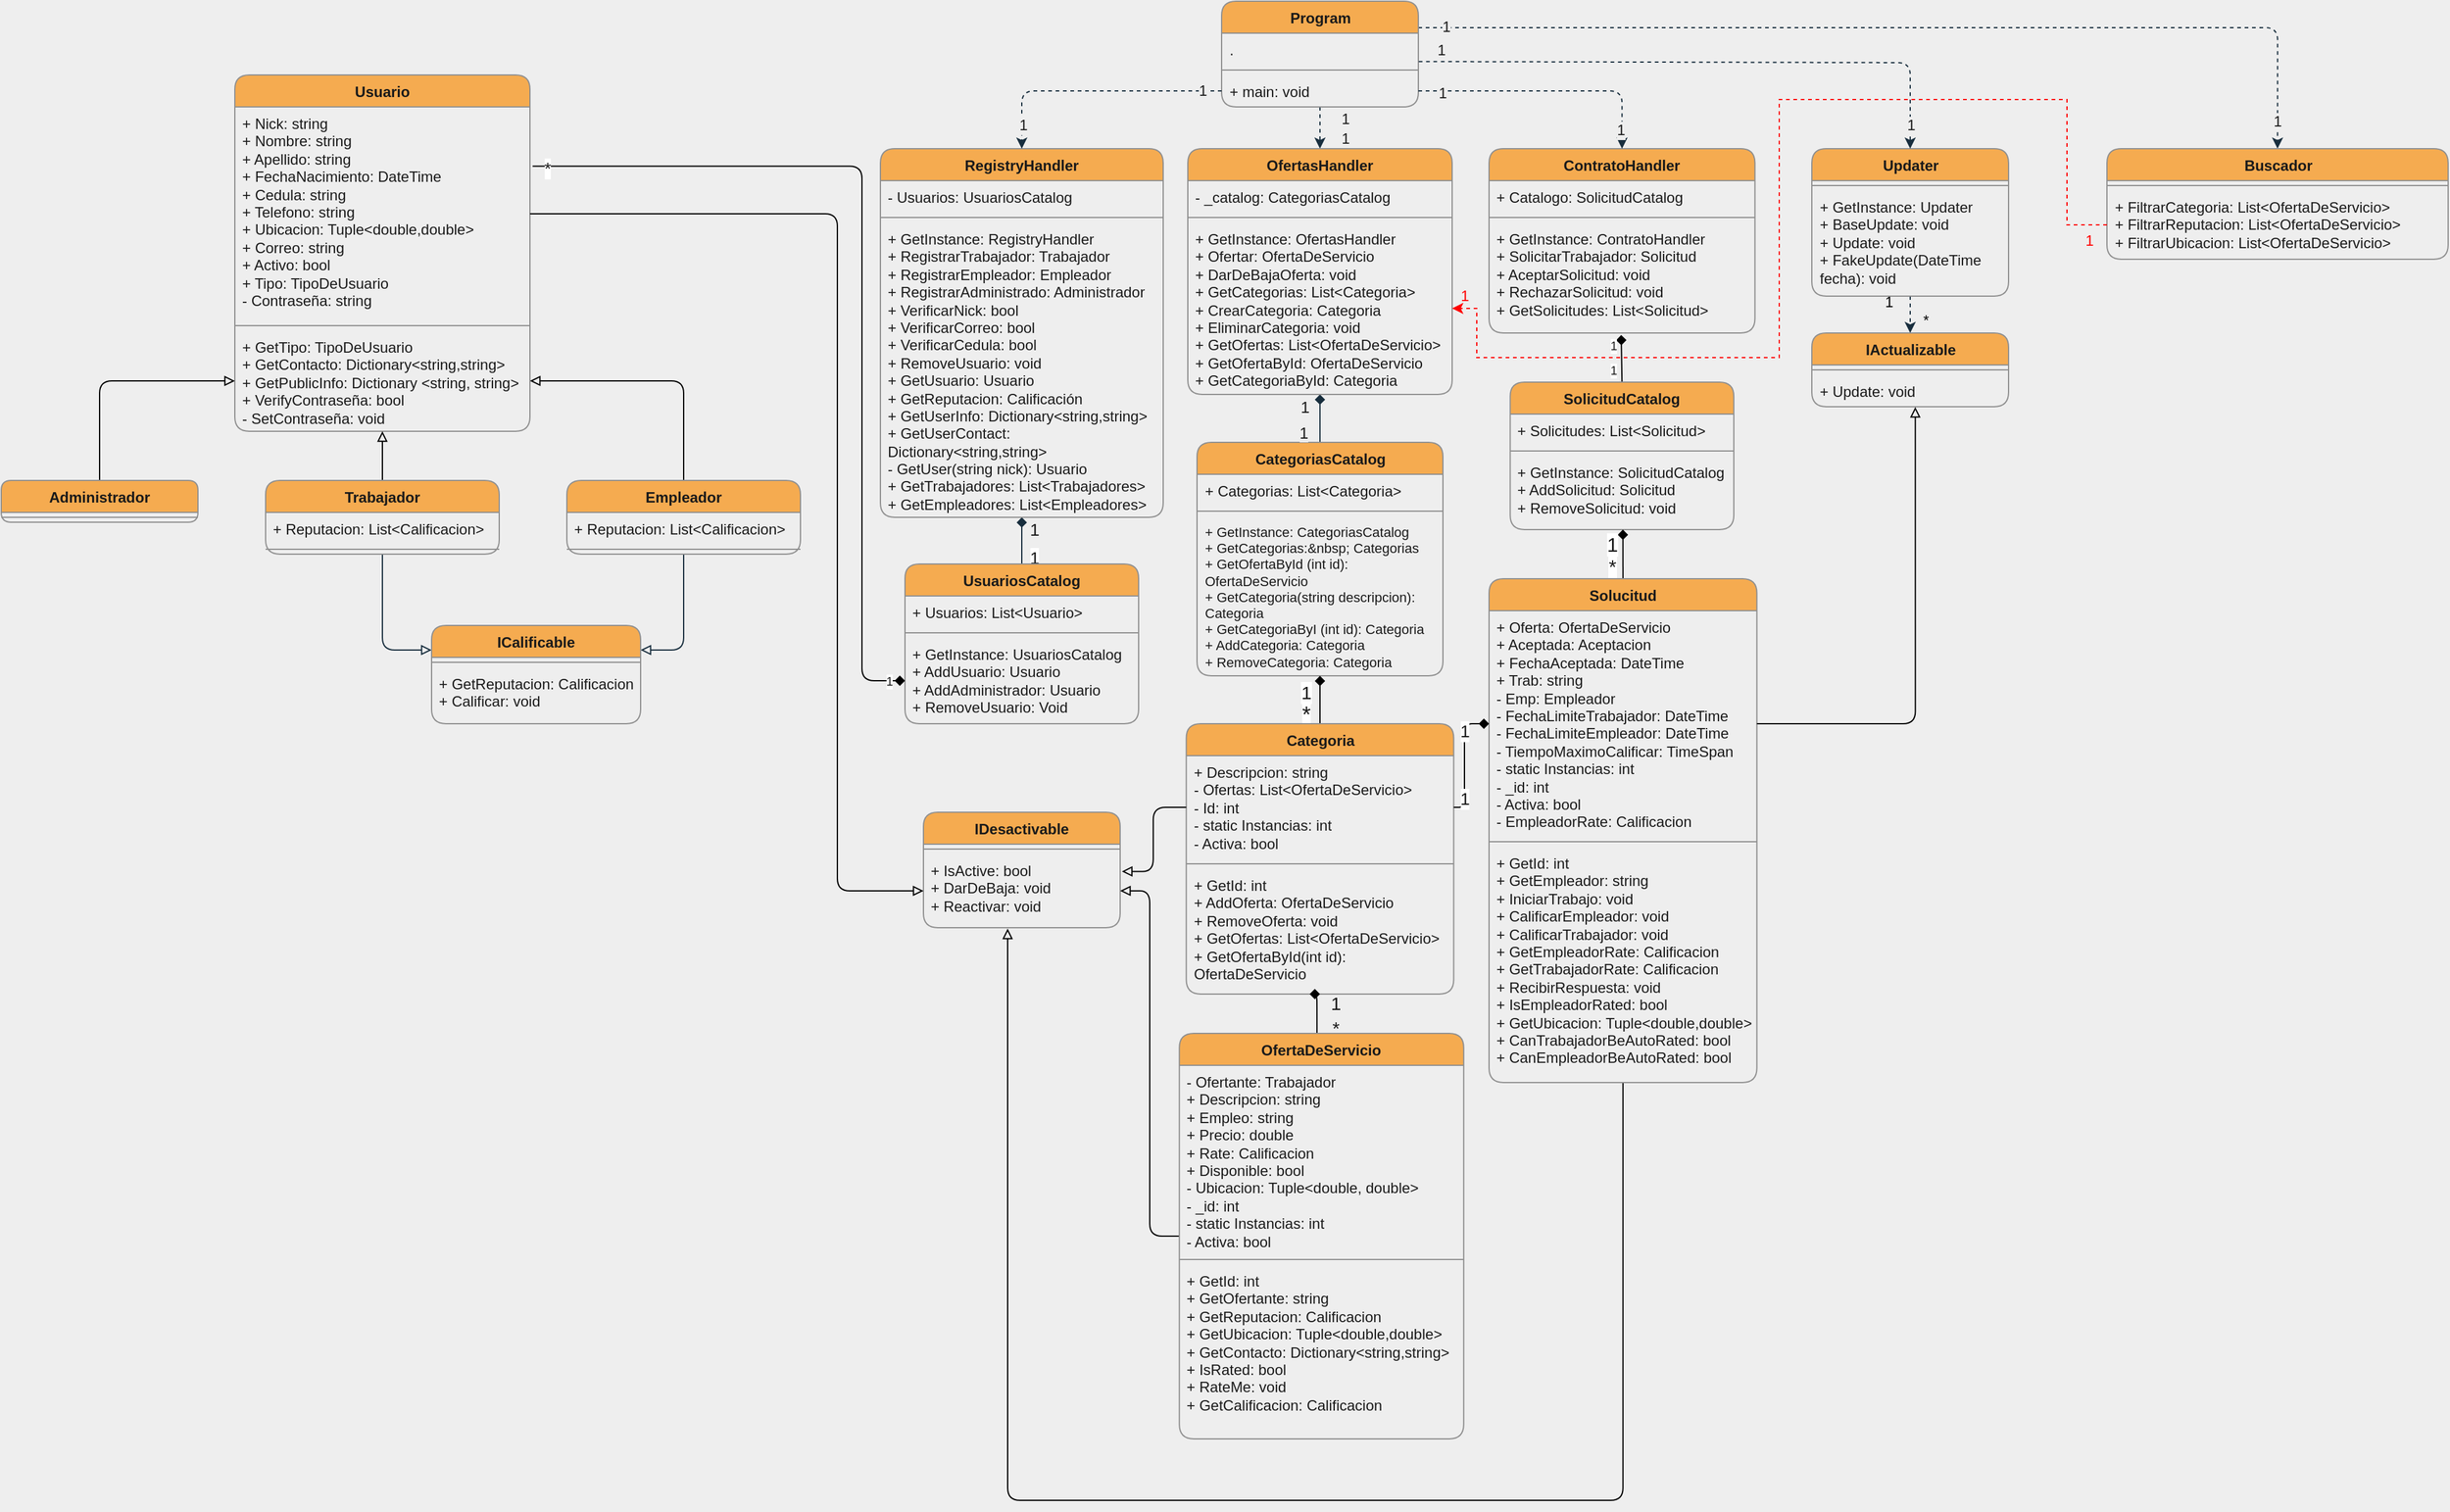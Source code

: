 <mxfile version="20.5.1" type="device"><diagram id="a971EvvoX8t4zPsesxfb" name="Página-1"><mxGraphModel dx="2022" dy="690" grid="1" gridSize="10" guides="1" tooltips="1" connect="1" arrows="1" fold="1" page="1" pageScale="1" pageWidth="827" pageHeight="1169" background="#EEEEEE" math="0" shadow="0"><root><mxCell id="0"/><mxCell id="1" parent="0"/><mxCell id="ot5SJFAWyebkihact3Iv-2" value="Usuario" style="swimlane;fontStyle=1;align=center;verticalAlign=top;childLayout=stackLayout;horizontal=1;startSize=26;horizontalStack=0;resizeParent=1;resizeParentMax=0;resizeLast=0;collapsible=1;marginBottom=0;fillColor=#F5AB50;strokeColor=#909090;fontColor=#1A1A1A;rounded=1;whiteSpace=wrap;" parent="1" vertex="1"><mxGeometry x="100" y="110" width="240" height="290" as="geometry"/></mxCell><mxCell id="ot5SJFAWyebkihact3Iv-3" value="+ Nick: string&#10;+ Nombre: string&#10;+ Apellido: string&#10;+ FechaNacimiento: DateTime&#10;+ Cedula: string&#10;+ Telefono: string&#10;+ Ubicacion: Tuple&lt;double,double&gt;&#10;+ Correo: string&#10;+ Activo: bool&#10;+ Tipo: TipoDeUsuario&#10;- Contraseña: string" style="text;strokeColor=none;fillColor=none;align=left;verticalAlign=top;spacingLeft=4;spacingRight=4;overflow=hidden;rotatable=0;points=[[0,0.5],[1,0.5]];portConstraint=eastwest;fontColor=#1A1A1A;rounded=1;whiteSpace=wrap;" parent="ot5SJFAWyebkihact3Iv-2" vertex="1"><mxGeometry y="26" width="240" height="174" as="geometry"/></mxCell><mxCell id="ot5SJFAWyebkihact3Iv-4" value="" style="line;strokeWidth=1;fillColor=none;align=left;verticalAlign=middle;spacingTop=-1;spacingLeft=3;spacingRight=3;rotatable=0;labelPosition=right;points=[];portConstraint=eastwest;strokeColor=#909090;labelBackgroundColor=#EEEEEE;fontColor=#1A1A1A;rounded=1;whiteSpace=wrap;" parent="ot5SJFAWyebkihact3Iv-2" vertex="1"><mxGeometry y="200" width="240" height="8" as="geometry"/></mxCell><mxCell id="ot5SJFAWyebkihact3Iv-5" value="+ GetTipo: TipoDeUsuario&#10;+ GetContacto: Dictionary&lt;string,string&gt;&#10;+ GetPublicInfo: Dictionary &lt;string, string&gt;&#10;+ VerifyContraseña: bool&#10;- SetContraseña: void" style="text;strokeColor=none;fillColor=none;align=left;verticalAlign=top;spacingLeft=4;spacingRight=4;overflow=hidden;rotatable=0;points=[[0,0.5],[1,0.5]];portConstraint=eastwest;fontColor=#1A1A1A;rounded=1;whiteSpace=wrap;" parent="ot5SJFAWyebkihact3Iv-2" vertex="1"><mxGeometry y="208" width="240" height="82" as="geometry"/></mxCell><mxCell id="ot5SJFAWyebkihact3Iv-94" style="edgeStyle=orthogonalEdgeStyle;rounded=1;orthogonalLoop=1;jettySize=auto;html=1;exitX=0.5;exitY=1;exitDx=0;exitDy=0;entryX=0;entryY=0.25;entryDx=0;entryDy=0;startArrow=none;startFill=0;endArrow=block;endFill=0;labelBackgroundColor=#EEEEEE;strokeColor=#182E3E;fontColor=#1A1A1A;" parent="1" source="ot5SJFAWyebkihact3Iv-7" target="ot5SJFAWyebkihact3Iv-19" edge="1"><mxGeometry relative="1" as="geometry"><mxPoint x="280" y="719" as="targetPoint"/></mxGeometry></mxCell><mxCell id="ot5SJFAWyebkihact3Iv-180" style="edgeStyle=orthogonalEdgeStyle;rounded=1;orthogonalLoop=1;jettySize=auto;html=1;exitX=0.5;exitY=0;exitDx=0;exitDy=0;entryX=0.5;entryY=1;entryDx=0;entryDy=0;strokeColor=#000000;fontSize=10;fontColor=#1A1A1A;startArrow=none;startFill=0;endArrow=block;endFill=0;" parent="1" source="ot5SJFAWyebkihact3Iv-7" target="ot5SJFAWyebkihact3Iv-2" edge="1"><mxGeometry relative="1" as="geometry"/></mxCell><mxCell id="ot5SJFAWyebkihact3Iv-7" value="Trabajador" style="swimlane;fontStyle=1;align=center;verticalAlign=top;childLayout=stackLayout;horizontal=1;startSize=26;horizontalStack=0;resizeParent=1;resizeParentMax=0;resizeLast=0;collapsible=1;marginBottom=0;fillColor=#F5AB50;strokeColor=#909090;fontColor=#1A1A1A;rounded=1;whiteSpace=wrap;" parent="1" vertex="1"><mxGeometry x="125" y="440" width="190" height="60" as="geometry"/></mxCell><mxCell id="ot5SJFAWyebkihact3Iv-8" value="+ Reputacion: List&lt;Calificacion&gt;" style="text;strokeColor=none;fillColor=none;align=left;verticalAlign=top;spacingLeft=4;spacingRight=4;overflow=hidden;rotatable=0;points=[[0,0.5],[1,0.5]];portConstraint=eastwest;fontColor=#1A1A1A;rounded=1;whiteSpace=wrap;" parent="ot5SJFAWyebkihact3Iv-7" vertex="1"><mxGeometry y="26" width="190" height="26" as="geometry"/></mxCell><mxCell id="ot5SJFAWyebkihact3Iv-9" value="" style="line;strokeWidth=1;fillColor=none;align=left;verticalAlign=middle;spacingTop=-1;spacingLeft=3;spacingRight=3;rotatable=0;labelPosition=right;points=[];portConstraint=eastwest;strokeColor=#909090;labelBackgroundColor=#EEEEEE;fontColor=#1A1A1A;rounded=1;whiteSpace=wrap;" parent="ot5SJFAWyebkihact3Iv-7" vertex="1"><mxGeometry y="52" width="190" height="8" as="geometry"/></mxCell><mxCell id="ot5SJFAWyebkihact3Iv-95" style="edgeStyle=orthogonalEdgeStyle;rounded=1;orthogonalLoop=1;jettySize=auto;html=1;exitX=0.5;exitY=1;exitDx=0;exitDy=0;entryX=1;entryY=0.25;entryDx=0;entryDy=0;startArrow=none;startFill=0;endArrow=block;endFill=0;labelBackgroundColor=#EEEEEE;strokeColor=#182E3E;fontColor=#1A1A1A;" parent="1" source="ot5SJFAWyebkihact3Iv-11" target="ot5SJFAWyebkihact3Iv-19" edge="1"><mxGeometry relative="1" as="geometry"><mxPoint x="440" y="719" as="targetPoint"/></mxGeometry></mxCell><mxCell id="ot5SJFAWyebkihact3Iv-181" style="edgeStyle=orthogonalEdgeStyle;rounded=1;orthogonalLoop=1;jettySize=auto;html=1;exitX=0.5;exitY=0;exitDx=0;exitDy=0;entryX=1;entryY=0.5;entryDx=0;entryDy=0;strokeColor=#000000;fontSize=10;fontColor=#1A1A1A;startArrow=none;startFill=0;endArrow=block;endFill=0;" parent="1" source="ot5SJFAWyebkihact3Iv-11" target="ot5SJFAWyebkihact3Iv-5" edge="1"><mxGeometry relative="1" as="geometry"/></mxCell><mxCell id="ot5SJFAWyebkihact3Iv-11" value="Empleador" style="swimlane;fontStyle=1;align=center;verticalAlign=top;childLayout=stackLayout;horizontal=1;startSize=26;horizontalStack=0;resizeParent=1;resizeParentMax=0;resizeLast=0;collapsible=1;marginBottom=0;fillColor=#F5AB50;strokeColor=#909090;fontColor=#1A1A1A;rounded=1;whiteSpace=wrap;" parent="1" vertex="1"><mxGeometry x="370" y="440" width="190" height="60" as="geometry"/></mxCell><mxCell id="ot5SJFAWyebkihact3Iv-177" value="+ Reputacion: List&lt;Calificacion&gt;" style="text;strokeColor=none;fillColor=none;align=left;verticalAlign=top;spacingLeft=4;spacingRight=4;overflow=hidden;rotatable=0;points=[[0,0.5],[1,0.5]];portConstraint=eastwest;fontColor=#1A1A1A;rounded=1;whiteSpace=wrap;" parent="ot5SJFAWyebkihact3Iv-11" vertex="1"><mxGeometry y="26" width="190" height="26" as="geometry"/></mxCell><mxCell id="ot5SJFAWyebkihact3Iv-13" value="" style="line;strokeWidth=1;fillColor=none;align=left;verticalAlign=middle;spacingTop=-1;spacingLeft=3;spacingRight=3;rotatable=0;labelPosition=right;points=[];portConstraint=eastwest;strokeColor=#909090;labelBackgroundColor=#EEEEEE;fontColor=#1A1A1A;rounded=1;whiteSpace=wrap;" parent="ot5SJFAWyebkihact3Iv-11" vertex="1"><mxGeometry y="52" width="190" height="8" as="geometry"/></mxCell><mxCell id="ot5SJFAWyebkihact3Iv-178" style="edgeStyle=orthogonalEdgeStyle;rounded=1;orthogonalLoop=1;jettySize=auto;html=1;exitX=0.5;exitY=0;exitDx=0;exitDy=0;entryX=0;entryY=0.5;entryDx=0;entryDy=0;strokeColor=#000000;fontSize=10;fontColor=#1A1A1A;startArrow=none;startFill=0;endArrow=block;endFill=0;" parent="1" source="ot5SJFAWyebkihact3Iv-15" target="ot5SJFAWyebkihact3Iv-5" edge="1"><mxGeometry relative="1" as="geometry"/></mxCell><mxCell id="ot5SJFAWyebkihact3Iv-15" value="Administrador" style="swimlane;fontStyle=1;align=center;verticalAlign=top;childLayout=stackLayout;horizontal=1;startSize=26;horizontalStack=0;resizeParent=1;resizeParentMax=0;resizeLast=0;collapsible=1;marginBottom=0;fillColor=#F5AB50;strokeColor=#909090;fontColor=#1A1A1A;rounded=1;whiteSpace=wrap;" parent="1" vertex="1"><mxGeometry x="-90" y="440" width="160" height="34" as="geometry"/></mxCell><mxCell id="ot5SJFAWyebkihact3Iv-17" value="" style="line;strokeWidth=1;fillColor=none;align=left;verticalAlign=middle;spacingTop=-1;spacingLeft=3;spacingRight=3;rotatable=0;labelPosition=right;points=[];portConstraint=eastwest;strokeColor=#909090;labelBackgroundColor=#EEEEEE;fontColor=#1A1A1A;rounded=1;whiteSpace=wrap;" parent="ot5SJFAWyebkihact3Iv-15" vertex="1"><mxGeometry y="26" width="160" height="8" as="geometry"/></mxCell><mxCell id="ot5SJFAWyebkihact3Iv-19" value="ICalificable" style="swimlane;fontStyle=1;align=center;verticalAlign=top;childLayout=stackLayout;horizontal=1;startSize=26;horizontalStack=0;resizeParent=1;resizeParentMax=0;resizeLast=0;collapsible=1;marginBottom=0;fillColor=#F5AB50;strokeColor=#909090;fontColor=#1A1A1A;rounded=1;whiteSpace=wrap;" parent="1" vertex="1"><mxGeometry x="260" y="558" width="170" height="80" as="geometry"/></mxCell><mxCell id="ot5SJFAWyebkihact3Iv-21" value="" style="line;strokeWidth=1;fillColor=none;align=left;verticalAlign=middle;spacingTop=-1;spacingLeft=3;spacingRight=3;rotatable=0;labelPosition=right;points=[];portConstraint=eastwest;strokeColor=#909090;labelBackgroundColor=#EEEEEE;fontColor=#1A1A1A;rounded=1;whiteSpace=wrap;" parent="ot5SJFAWyebkihact3Iv-19" vertex="1"><mxGeometry y="26" width="170" height="8" as="geometry"/></mxCell><mxCell id="ot5SJFAWyebkihact3Iv-22" value="+ GetReputacion: Calificacion&#10;+ Calificar: void" style="text;strokeColor=none;fillColor=none;align=left;verticalAlign=top;spacingLeft=4;spacingRight=4;overflow=hidden;rotatable=0;points=[[0,0.5],[1,0.5]];portConstraint=eastwest;fontColor=#1A1A1A;rounded=1;whiteSpace=wrap;" parent="ot5SJFAWyebkihact3Iv-19" vertex="1"><mxGeometry y="34" width="170" height="46" as="geometry"/></mxCell><mxCell id="ot5SJFAWyebkihact3Iv-24" value="IDesactivable" style="swimlane;fontStyle=1;align=center;verticalAlign=top;childLayout=stackLayout;horizontal=1;startSize=26;horizontalStack=0;resizeParent=1;resizeParentMax=0;resizeLast=0;collapsible=1;marginBottom=0;fillColor=#F5AB50;strokeColor=#909090;fontColor=#1A1A1A;rounded=1;whiteSpace=wrap;" parent="1" vertex="1"><mxGeometry x="660" y="710" width="160" height="94" as="geometry"/></mxCell><mxCell id="ot5SJFAWyebkihact3Iv-26" value="" style="line;strokeWidth=1;fillColor=none;align=left;verticalAlign=middle;spacingTop=-1;spacingLeft=3;spacingRight=3;rotatable=0;labelPosition=right;points=[];portConstraint=eastwest;strokeColor=#909090;labelBackgroundColor=#EEEEEE;fontColor=#1A1A1A;rounded=1;whiteSpace=wrap;" parent="ot5SJFAWyebkihact3Iv-24" vertex="1"><mxGeometry y="26" width="160" height="8" as="geometry"/></mxCell><mxCell id="ot5SJFAWyebkihact3Iv-27" value="+ IsActive: bool&#10;+ DarDeBaja: void&#10;+ Reactivar: void" style="text;strokeColor=none;fillColor=none;align=left;verticalAlign=top;spacingLeft=4;spacingRight=4;overflow=hidden;rotatable=0;points=[[0,0.5],[1,0.5]];portConstraint=eastwest;fontColor=#1A1A1A;rounded=1;whiteSpace=wrap;" parent="ot5SJFAWyebkihact3Iv-24" vertex="1"><mxGeometry y="34" width="160" height="60" as="geometry"/></mxCell><mxCell id="ot5SJFAWyebkihact3Iv-143" value="1" style="edgeStyle=orthogonalEdgeStyle;rounded=1;orthogonalLoop=1;jettySize=auto;html=1;exitX=0.5;exitY=1;exitDx=0;exitDy=0;entryX=0.5;entryY=0;entryDx=0;entryDy=0;dashed=1;fontSize=12;startArrow=none;startFill=0;endArrow=classic;endFill=1;labelBackgroundColor=#EEEEEE;strokeColor=#182E3E;fontColor=#1A1A1A;" parent="1" source="ot5SJFAWyebkihact3Iv-28" target="ot5SJFAWyebkihact3Iv-36" edge="1"><mxGeometry x="0.511" y="20" relative="1" as="geometry"><mxPoint as="offset"/></mxGeometry></mxCell><mxCell id="ot5SJFAWyebkihact3Iv-155" value="1" style="edgeLabel;html=1;align=center;verticalAlign=middle;resizable=0;points=[];fontSize=12;labelBackgroundColor=#EEEEEE;fontColor=#1A1A1A;rounded=1;" parent="ot5SJFAWyebkihact3Iv-143" connectable="0" vertex="1"><mxGeometry x="-0.421" relative="1" as="geometry"><mxPoint x="20" as="offset"/></mxGeometry></mxCell><mxCell id="ot5SJFAWyebkihact3Iv-147" style="edgeStyle=orthogonalEdgeStyle;rounded=1;orthogonalLoop=1;jettySize=auto;html=1;exitX=1;exitY=0.25;exitDx=0;exitDy=0;entryX=0.5;entryY=0;entryDx=0;entryDy=0;dashed=1;fontSize=12;startArrow=none;startFill=0;endArrow=classic;endFill=1;labelBackgroundColor=#EEEEEE;strokeColor=#182E3E;fontColor=#1A1A1A;" parent="1" source="ot5SJFAWyebkihact3Iv-28" target="ot5SJFAWyebkihact3Iv-73" edge="1"><mxGeometry relative="1" as="geometry"/></mxCell><mxCell id="ot5SJFAWyebkihact3Iv-160" value="1" style="edgeLabel;html=1;align=center;verticalAlign=middle;resizable=0;points=[];fontSize=12;labelBackgroundColor=#EEEEEE;fontColor=#1A1A1A;rounded=1;" parent="ot5SJFAWyebkihact3Iv-147" connectable="0" vertex="1"><mxGeometry x="-0.94" y="1" relative="1" as="geometry"><mxPoint x="-2" as="offset"/></mxGeometry></mxCell><mxCell id="ot5SJFAWyebkihact3Iv-161" value="1" style="edgeLabel;html=1;align=center;verticalAlign=middle;resizable=0;points=[];fontSize=12;labelBackgroundColor=#EEEEEE;fontColor=#1A1A1A;rounded=1;" parent="ot5SJFAWyebkihact3Iv-147" connectable="0" vertex="1"><mxGeometry x="0.945" y="-1" relative="1" as="geometry"><mxPoint as="offset"/></mxGeometry></mxCell><mxCell id="ot5SJFAWyebkihact3Iv-28" value="Program" style="swimlane;fontStyle=1;align=center;verticalAlign=top;childLayout=stackLayout;horizontal=1;startSize=26;horizontalStack=0;resizeParent=1;resizeParentMax=0;resizeLast=0;collapsible=1;marginBottom=0;fillColor=#F5AB50;strokeColor=#909090;fontColor=#1A1A1A;rounded=1;whiteSpace=wrap;" parent="1" vertex="1"><mxGeometry x="902.5" y="50" width="160" height="86" as="geometry"/></mxCell><mxCell id="ot5SJFAWyebkihact3Iv-29" value="." style="text;strokeColor=none;fillColor=none;align=left;verticalAlign=top;spacingLeft=4;spacingRight=4;overflow=hidden;rotatable=0;points=[[0,0.5],[1,0.5]];portConstraint=eastwest;fontColor=#1A1A1A;rounded=1;whiteSpace=wrap;" parent="ot5SJFAWyebkihact3Iv-28" vertex="1"><mxGeometry y="26" width="160" height="26" as="geometry"/></mxCell><mxCell id="ot5SJFAWyebkihact3Iv-30" value="" style="line;strokeWidth=1;fillColor=none;align=left;verticalAlign=middle;spacingTop=-1;spacingLeft=3;spacingRight=3;rotatable=0;labelPosition=right;points=[];portConstraint=eastwest;strokeColor=#909090;labelBackgroundColor=#EEEEEE;fontColor=#1A1A1A;rounded=1;whiteSpace=wrap;" parent="ot5SJFAWyebkihact3Iv-28" vertex="1"><mxGeometry y="52" width="160" height="8" as="geometry"/></mxCell><mxCell id="ot5SJFAWyebkihact3Iv-31" value="+ main: void" style="text;strokeColor=none;fillColor=none;align=left;verticalAlign=top;spacingLeft=4;spacingRight=4;overflow=hidden;rotatable=0;points=[[0,0.5],[1,0.5]];portConstraint=eastwest;fontColor=#1A1A1A;rounded=1;whiteSpace=wrap;" parent="ot5SJFAWyebkihact3Iv-28" vertex="1"><mxGeometry y="60" width="160" height="26" as="geometry"/></mxCell><mxCell id="ot5SJFAWyebkihact3Iv-32" value="ContratoHandler" style="swimlane;fontStyle=1;align=center;verticalAlign=top;childLayout=stackLayout;horizontal=1;startSize=26;horizontalStack=0;resizeParent=1;resizeParentMax=0;resizeLast=0;collapsible=1;marginBottom=0;fillColor=#F5AB50;strokeColor=#909090;fontColor=#1A1A1A;rounded=1;whiteSpace=wrap;" parent="1" vertex="1"><mxGeometry x="1120" y="170" width="216.25" height="150" as="geometry"/></mxCell><mxCell id="ot5SJFAWyebkihact3Iv-33" value="+ Catalogo: SolicitudCatalog" style="text;strokeColor=none;fillColor=none;align=left;verticalAlign=top;spacingLeft=4;spacingRight=4;overflow=hidden;rotatable=0;points=[[0,0.5],[1,0.5]];portConstraint=eastwest;fontColor=#1A1A1A;rounded=1;whiteSpace=wrap;" parent="ot5SJFAWyebkihact3Iv-32" vertex="1"><mxGeometry y="26" width="216.25" height="26" as="geometry"/></mxCell><mxCell id="ot5SJFAWyebkihact3Iv-34" value="" style="line;strokeWidth=1;fillColor=none;align=left;verticalAlign=middle;spacingTop=-1;spacingLeft=3;spacingRight=3;rotatable=0;labelPosition=right;points=[];portConstraint=eastwest;strokeColor=#909090;labelBackgroundColor=#EEEEEE;fontColor=#1A1A1A;rounded=1;whiteSpace=wrap;" parent="ot5SJFAWyebkihact3Iv-32" vertex="1"><mxGeometry y="52" width="216.25" height="8" as="geometry"/></mxCell><mxCell id="ot5SJFAWyebkihact3Iv-35" value="+ GetInstance: ContratoHandler&#10;+ SolicitarTrabajador: Solicitud&#10;+ AceptarSolicitud: void&#10;+ RechazarSolicitud: void&#10;+ GetSolicitudes: List&lt;Solicitud&gt;&#10;" style="text;strokeColor=none;fillColor=none;align=left;verticalAlign=top;spacingLeft=4;spacingRight=4;overflow=hidden;rotatable=0;points=[[0,0.5],[1,0.5]];portConstraint=eastwest;fontColor=#1A1A1A;rounded=1;whiteSpace=wrap;" parent="ot5SJFAWyebkihact3Iv-32" vertex="1"><mxGeometry y="60" width="216.25" height="90" as="geometry"/></mxCell><mxCell id="ot5SJFAWyebkihact3Iv-111" style="edgeStyle=orthogonalEdgeStyle;rounded=1;orthogonalLoop=1;jettySize=auto;html=1;exitX=0.5;exitY=1;exitDx=0;exitDy=0;entryX=0.5;entryY=0;entryDx=0;entryDy=0;fontSize=9;startArrow=diamond;startFill=1;endArrow=none;endFill=0;labelBackgroundColor=#EEEEEE;strokeColor=#182E3E;fontColor=#1A1A1A;" parent="1" source="ot5SJFAWyebkihact3Iv-36" target="ot5SJFAWyebkihact3Iv-40" edge="1"><mxGeometry relative="1" as="geometry"/></mxCell><mxCell id="ot5SJFAWyebkihact3Iv-36" value="OfertasHandler" style="swimlane;fontStyle=1;align=center;verticalAlign=top;childLayout=stackLayout;horizontal=1;startSize=26;horizontalStack=0;resizeParent=1;resizeParentMax=0;resizeLast=0;collapsible=1;marginBottom=0;fillColor=#F5AB50;strokeColor=#909090;fontColor=#1A1A1A;rounded=1;whiteSpace=wrap;" parent="1" vertex="1"><mxGeometry x="875" y="170" width="215" height="200" as="geometry"/></mxCell><mxCell id="ot5SJFAWyebkihact3Iv-37" value="- _catalog: CategoriasCatalog" style="text;strokeColor=none;fillColor=none;align=left;verticalAlign=top;spacingLeft=4;spacingRight=4;overflow=hidden;rotatable=0;points=[[0,0.5],[1,0.5]];portConstraint=eastwest;fontColor=#1A1A1A;rounded=1;whiteSpace=wrap;" parent="ot5SJFAWyebkihact3Iv-36" vertex="1"><mxGeometry y="26" width="215" height="26" as="geometry"/></mxCell><mxCell id="ot5SJFAWyebkihact3Iv-38" value="" style="line;strokeWidth=1;fillColor=none;align=left;verticalAlign=middle;spacingTop=-1;spacingLeft=3;spacingRight=3;rotatable=0;labelPosition=right;points=[];portConstraint=eastwest;strokeColor=#909090;labelBackgroundColor=#EEEEEE;fontColor=#1A1A1A;rounded=1;whiteSpace=wrap;" parent="ot5SJFAWyebkihact3Iv-36" vertex="1"><mxGeometry y="52" width="215" height="8" as="geometry"/></mxCell><mxCell id="ot5SJFAWyebkihact3Iv-39" value="+ GetInstance: OfertasHandler&#10;+ Ofertar: OfertaDeServicio&#10;+ DarDeBajaOferta: void&#10;+ GetCategorias: List&lt;Categoria&gt;&#10;+ CrearCategoria: Categoria&#10;+ EliminarCategoria: void&#10;+ GetOfertas: List&lt;OfertaDeServicio&gt;&#10;+ GetOfertaById: OfertaDeServicio&#10;+ GetCategoriaById: Categoria" style="text;strokeColor=none;fillColor=none;align=left;verticalAlign=top;spacingLeft=4;spacingRight=4;overflow=hidden;rotatable=0;points=[[0,0.5],[1,0.5]];portConstraint=eastwest;fontColor=#1A1A1A;rounded=1;whiteSpace=wrap;" parent="ot5SJFAWyebkihact3Iv-36" vertex="1"><mxGeometry y="60" width="215" height="140" as="geometry"/></mxCell><mxCell id="ot5SJFAWyebkihact3Iv-40" value="CategoriasCatalog" style="swimlane;fontStyle=1;align=center;verticalAlign=top;childLayout=stackLayout;horizontal=1;startSize=26;horizontalStack=0;resizeParent=1;resizeParentMax=0;resizeLast=0;collapsible=1;marginBottom=0;fillColor=#F5AB50;strokeColor=#909090;fontColor=#1A1A1A;rounded=1;whiteSpace=wrap;" parent="1" vertex="1"><mxGeometry x="882.5" y="409" width="200" height="190" as="geometry"/></mxCell><mxCell id="ot5SJFAWyebkihact3Iv-41" value="+ Categorias: List&lt;Categoria&gt;" style="text;strokeColor=none;fillColor=none;align=left;verticalAlign=top;spacingLeft=4;spacingRight=4;overflow=hidden;rotatable=0;points=[[0,0.5],[1,0.5]];portConstraint=eastwest;fontColor=#1A1A1A;rounded=1;whiteSpace=wrap;" parent="ot5SJFAWyebkihact3Iv-40" vertex="1"><mxGeometry y="26" width="200" height="26" as="geometry"/></mxCell><mxCell id="ot5SJFAWyebkihact3Iv-42" value="" style="line;strokeWidth=1;fillColor=none;align=left;verticalAlign=middle;spacingTop=-1;spacingLeft=3;spacingRight=3;rotatable=0;labelPosition=right;points=[];portConstraint=eastwest;strokeColor=#909090;labelBackgroundColor=#EEEEEE;fontColor=#1A1A1A;rounded=1;whiteSpace=wrap;" parent="ot5SJFAWyebkihact3Iv-40" vertex="1"><mxGeometry y="52" width="200" height="8" as="geometry"/></mxCell><mxCell id="ot5SJFAWyebkihact3Iv-43" value="+ GetInstance: CategoriasCatalog&#10;+ GetCategorias:&amp;nbsp; Categorias&#10;+ GetOfertaById (int id): OfertaDeServicio&#10;+ GetCategoria(string descripcion): Categoria&#10;+ GetCategoriaByI (int id): Categoria&#10;+ AddCategoria: Categoria&#10;+ RemoveCategoria: Categoria" style="text;strokeColor=none;fillColor=none;align=left;verticalAlign=top;spacingLeft=4;spacingRight=4;overflow=hidden;rotatable=0;points=[[0,0.5],[1,0.5]];portConstraint=eastwest;fontColor=#1A1A1A;rounded=1;whiteSpace=wrap;fontSize=11;" parent="ot5SJFAWyebkihact3Iv-40" vertex="1"><mxGeometry y="60" width="200" height="130" as="geometry"/></mxCell><mxCell id="ot5SJFAWyebkihact3Iv-187" style="edgeStyle=orthogonalEdgeStyle;rounded=1;orthogonalLoop=1;jettySize=auto;html=1;exitX=0.5;exitY=0;exitDx=0;exitDy=0;entryX=0.5;entryY=1;entryDx=0;entryDy=0;strokeColor=#000000;fontSize=10;fontColor=#1A1A1A;startArrow=none;startFill=0;endArrow=diamond;endFill=1;" parent="1" source="ot5SJFAWyebkihact3Iv-44" target="ot5SJFAWyebkihact3Iv-40" edge="1"><mxGeometry relative="1" as="geometry"/></mxCell><mxCell id="ot5SJFAWyebkihact3Iv-188" value="1" style="edgeLabel;html=1;align=center;verticalAlign=middle;resizable=0;points=[];fontSize=15;fontColor=#1A1A1A;" parent="ot5SJFAWyebkihact3Iv-187" connectable="0" vertex="1"><mxGeometry x="0.37" y="2" relative="1" as="geometry"><mxPoint x="-10" as="offset"/></mxGeometry></mxCell><mxCell id="ot5SJFAWyebkihact3Iv-189" value="*" style="edgeLabel;html=1;align=center;verticalAlign=middle;resizable=0;points=[];fontSize=18;fontColor=#1A1A1A;" parent="ot5SJFAWyebkihact3Iv-187" connectable="0" vertex="1"><mxGeometry x="-0.712" relative="1" as="geometry"><mxPoint x="-12" y="-2" as="offset"/></mxGeometry></mxCell><mxCell id="ot5SJFAWyebkihact3Iv-44" value="Categoria" style="swimlane;fontStyle=1;align=center;verticalAlign=top;childLayout=stackLayout;horizontal=1;startSize=26;horizontalStack=0;resizeParent=1;resizeParentMax=0;resizeLast=0;collapsible=1;marginBottom=0;fillColor=#F5AB50;strokeColor=#909090;fontColor=#1A1A1A;rounded=1;whiteSpace=wrap;" parent="1" vertex="1"><mxGeometry x="873.75" y="638" width="217.5" height="220" as="geometry"/></mxCell><mxCell id="ot5SJFAWyebkihact3Iv-45" value="+ Descripcion: string&#10;- Ofertas: List&lt;OfertaDeServicio&gt;&#10;- Id: int&#10;- static Instancias: int&#10;- Activa: bool" style="text;strokeColor=none;fillColor=none;align=left;verticalAlign=top;spacingLeft=4;spacingRight=4;overflow=hidden;rotatable=0;points=[[0,0.5],[1,0.5]];portConstraint=eastwest;fontColor=#1A1A1A;rounded=1;whiteSpace=wrap;" parent="ot5SJFAWyebkihact3Iv-44" vertex="1"><mxGeometry y="26" width="217.5" height="84" as="geometry"/></mxCell><mxCell id="ot5SJFAWyebkihact3Iv-46" value="" style="line;strokeWidth=1;fillColor=none;align=left;verticalAlign=middle;spacingTop=-1;spacingLeft=3;spacingRight=3;rotatable=0;labelPosition=right;points=[];portConstraint=eastwest;strokeColor=#909090;labelBackgroundColor=#EEEEEE;fontColor=#1A1A1A;rounded=1;whiteSpace=wrap;" parent="ot5SJFAWyebkihact3Iv-44" vertex="1"><mxGeometry y="110" width="217.5" height="8" as="geometry"/></mxCell><mxCell id="ot5SJFAWyebkihact3Iv-47" value="+ GetId: int&#10;+ AddOferta: OfertaDeServicio&#10;+ RemoveOferta: void&#10;+ GetOfertas: List&lt;OfertaDeServicio&gt;&#10;+ GetOfertaById(int id): OfertaDeServicio" style="text;strokeColor=none;fillColor=none;align=left;verticalAlign=top;spacingLeft=4;spacingRight=4;overflow=hidden;rotatable=0;points=[[0,0.5],[1,0.5]];portConstraint=eastwest;fontColor=#1A1A1A;rounded=1;whiteSpace=wrap;" parent="ot5SJFAWyebkihact3Iv-44" vertex="1"><mxGeometry y="118" width="217.5" height="102" as="geometry"/></mxCell><mxCell id="ot5SJFAWyebkihact3Iv-185" style="edgeStyle=orthogonalEdgeStyle;rounded=1;orthogonalLoop=1;jettySize=auto;html=1;exitX=0;exitY=0.5;exitDx=0;exitDy=0;strokeColor=#000000;fontSize=10;fontColor=#1A1A1A;startArrow=none;startFill=0;endArrow=block;endFill=0;" parent="1" source="ot5SJFAWyebkihact3Iv-48" target="ot5SJFAWyebkihact3Iv-27" edge="1"><mxGeometry relative="1" as="geometry"/></mxCell><mxCell id="ot5SJFAWyebkihact3Iv-204" value="" style="edgeStyle=orthogonalEdgeStyle;rounded=1;orthogonalLoop=1;jettySize=auto;html=1;exitX=0.484;exitY=0;exitDx=0;exitDy=0;entryX=0.5;entryY=1;entryDx=0;entryDy=0;strokeColor=#000000;fontSize=14;fontColor=#1A1A1A;startArrow=none;startFill=0;endArrow=diamond;endFill=1;exitPerimeter=0;" parent="1" source="ot5SJFAWyebkihact3Iv-48" target="ot5SJFAWyebkihact3Iv-44" edge="1"><mxGeometry x="0.162" y="-10" relative="1" as="geometry"><Array as="points"><mxPoint x="980" y="880"/><mxPoint x="980" y="858"/></Array><mxPoint as="offset"/></mxGeometry></mxCell><mxCell id="ot5SJFAWyebkihact3Iv-48" value="OfertaDeServicio" style="swimlane;fontStyle=1;align=center;verticalAlign=top;childLayout=stackLayout;horizontal=1;startSize=26;horizontalStack=0;resizeParent=1;resizeParentMax=0;resizeLast=0;collapsible=1;marginBottom=0;fillColor=#F5AB50;strokeColor=#909090;fontColor=#1A1A1A;rounded=1;whiteSpace=wrap;" parent="1" vertex="1"><mxGeometry x="868.13" y="890" width="231.25" height="330" as="geometry"/></mxCell><mxCell id="ot5SJFAWyebkihact3Iv-49" value="- Ofertante: Trabajador&#10;+ Descripcion: string&#10;+ Empleo: string&#10;+ Precio: double&#10;+ Rate: Calificacion&#10;+ Disponible: bool&#10;- Ubicacion: Tuple&lt;double, double&gt;&#10;- _id: int&#10;- static Instancias: int&#10;- Activa: bool" style="text;strokeColor=none;fillColor=none;align=left;verticalAlign=top;spacingLeft=4;spacingRight=4;overflow=hidden;rotatable=0;points=[[0,0.5],[1,0.5]];portConstraint=eastwest;fontColor=#1A1A1A;rounded=1;whiteSpace=wrap;" parent="ot5SJFAWyebkihact3Iv-48" vertex="1"><mxGeometry y="26" width="231.25" height="154" as="geometry"/></mxCell><mxCell id="ot5SJFAWyebkihact3Iv-50" value="" style="line;strokeWidth=1;fillColor=none;align=left;verticalAlign=middle;spacingTop=-1;spacingLeft=3;spacingRight=3;rotatable=0;labelPosition=right;points=[];portConstraint=eastwest;strokeColor=#909090;labelBackgroundColor=#EEEEEE;fontColor=#1A1A1A;rounded=1;whiteSpace=wrap;" parent="ot5SJFAWyebkihact3Iv-48" vertex="1"><mxGeometry y="180" width="231.25" height="8" as="geometry"/></mxCell><mxCell id="ot5SJFAWyebkihact3Iv-51" value="+ GetId: int&#10;+ GetOfertante: string&#10;+ GetReputacion: Calificacion&#10;+ GetUbicacion: Tuple&lt;double,double&gt;&#10;+ GetContacto: Dictionary&lt;string,string&gt;&#10;+ IsRated: bool&#10;+ RateMe: void&#10;+ GetCalificacion: Calificacion" style="text;strokeColor=none;fillColor=none;align=left;verticalAlign=top;spacingLeft=4;spacingRight=4;overflow=hidden;rotatable=0;points=[[0,0.5],[1,0.5]];portConstraint=eastwest;fontColor=#1A1A1A;rounded=1;whiteSpace=wrap;" parent="ot5SJFAWyebkihact3Iv-48" vertex="1"><mxGeometry y="188" width="231.25" height="142" as="geometry"/></mxCell><mxCell id="ot5SJFAWyebkihact3Iv-190" style="edgeStyle=orthogonalEdgeStyle;rounded=1;orthogonalLoop=1;jettySize=auto;html=1;exitX=0.5;exitY=0;exitDx=0;exitDy=0;entryX=0.497;entryY=1.018;entryDx=0;entryDy=0;entryPerimeter=0;strokeColor=#000000;fontSize=10;fontColor=#1A1A1A;startArrow=none;startFill=0;endArrow=diamond;endFill=1;" parent="1" source="ot5SJFAWyebkihact3Iv-52" target="ot5SJFAWyebkihact3Iv-35" edge="1"><mxGeometry relative="1" as="geometry"/></mxCell><mxCell id="ot5SJFAWyebkihact3Iv-191" value="1" style="edgeLabel;html=1;align=center;verticalAlign=middle;resizable=0;points=[];fontSize=10;fontColor=#1A1A1A;" parent="ot5SJFAWyebkihact3Iv-190" connectable="0" vertex="1"><mxGeometry x="0.324" y="-1" relative="1" as="geometry"><mxPoint x="-8" y="-5" as="offset"/></mxGeometry></mxCell><mxCell id="ot5SJFAWyebkihact3Iv-193" value="1" style="edgeLabel;html=1;align=center;verticalAlign=middle;resizable=0;points=[];fontSize=10;fontColor=#1A1A1A;" parent="ot5SJFAWyebkihact3Iv-190" connectable="0" vertex="1"><mxGeometry x="-0.571" y="-1" relative="1" as="geometry"><mxPoint x="-8" y="-2" as="offset"/></mxGeometry></mxCell><mxCell id="ot5SJFAWyebkihact3Iv-52" value="SolicitudCatalog" style="swimlane;fontStyle=1;align=center;verticalAlign=top;childLayout=stackLayout;horizontal=1;startSize=26;horizontalStack=0;resizeParent=1;resizeParentMax=0;resizeLast=0;collapsible=1;marginBottom=0;fillColor=#F5AB50;strokeColor=#909090;fontColor=#1A1A1A;rounded=1;whiteSpace=wrap;" parent="1" vertex="1"><mxGeometry x="1137.19" y="360" width="181.87" height="120" as="geometry"/></mxCell><mxCell id="ot5SJFAWyebkihact3Iv-53" value="+ Solicitudes: List&lt;Solicitud&gt;" style="text;strokeColor=none;fillColor=none;align=left;verticalAlign=top;spacingLeft=4;spacingRight=4;overflow=hidden;rotatable=0;points=[[0,0.5],[1,0.5]];portConstraint=eastwest;fontColor=#1A1A1A;rounded=1;whiteSpace=wrap;" parent="ot5SJFAWyebkihact3Iv-52" vertex="1"><mxGeometry y="26" width="181.87" height="26" as="geometry"/></mxCell><mxCell id="ot5SJFAWyebkihact3Iv-54" value="" style="line;strokeWidth=1;fillColor=none;align=left;verticalAlign=middle;spacingTop=-1;spacingLeft=3;spacingRight=3;rotatable=0;labelPosition=right;points=[];portConstraint=eastwest;strokeColor=#909090;labelBackgroundColor=#EEEEEE;fontColor=#1A1A1A;rounded=1;whiteSpace=wrap;" parent="ot5SJFAWyebkihact3Iv-52" vertex="1"><mxGeometry y="52" width="181.87" height="8" as="geometry"/></mxCell><mxCell id="ot5SJFAWyebkihact3Iv-55" value="+ GetInstance: SolicitudCatalog&#10;+ AddSolicitud: Solicitud&#10;+ RemoveSolicitud: void" style="text;strokeColor=none;fillColor=none;align=left;verticalAlign=top;spacingLeft=4;spacingRight=4;overflow=hidden;rotatable=0;points=[[0,0.5],[1,0.5]];portConstraint=eastwest;fontColor=#1A1A1A;rounded=1;whiteSpace=wrap;" parent="ot5SJFAWyebkihact3Iv-52" vertex="1"><mxGeometry y="60" width="181.87" height="60" as="geometry"/></mxCell><mxCell id="ot5SJFAWyebkihact3Iv-183" style="edgeStyle=orthogonalEdgeStyle;rounded=1;orthogonalLoop=1;jettySize=auto;html=1;exitX=0.5;exitY=1;exitDx=0;exitDy=0;entryX=0.428;entryY=1.012;entryDx=0;entryDy=0;entryPerimeter=0;strokeColor=#000000;fontSize=10;fontColor=#1A1A1A;startArrow=none;startFill=0;endArrow=block;endFill=0;" parent="1" source="ot5SJFAWyebkihact3Iv-56" target="ot5SJFAWyebkihact3Iv-27" edge="1"><mxGeometry relative="1" as="geometry"><Array as="points"><mxPoint x="1228" y="1270"/><mxPoint x="729" y="1270"/></Array></mxGeometry></mxCell><mxCell id="ot5SJFAWyebkihact3Iv-194" style="edgeStyle=orthogonalEdgeStyle;rounded=1;orthogonalLoop=1;jettySize=auto;html=1;exitX=0.5;exitY=0;exitDx=0;exitDy=0;entryX=0.504;entryY=1;entryDx=0;entryDy=0;entryPerimeter=0;strokeColor=#000000;fontSize=10;fontColor=#1A1A1A;startArrow=none;startFill=0;endArrow=diamond;endFill=1;" parent="1" source="ot5SJFAWyebkihact3Iv-56" target="ot5SJFAWyebkihact3Iv-55" edge="1"><mxGeometry relative="1" as="geometry"/></mxCell><mxCell id="ot5SJFAWyebkihact3Iv-195" value="1" style="edgeLabel;html=1;align=center;verticalAlign=middle;resizable=0;points=[];fontSize=16;fontColor=#1A1A1A;" parent="ot5SJFAWyebkihact3Iv-194" connectable="0" vertex="1"><mxGeometry x="0.256" y="1" relative="1" as="geometry"><mxPoint x="-8" y="-3" as="offset"/></mxGeometry></mxCell><mxCell id="ot5SJFAWyebkihact3Iv-196" value="*" style="edgeLabel;html=1;align=center;verticalAlign=middle;resizable=0;points=[];fontSize=16;fontColor=#1A1A1A;" parent="ot5SJFAWyebkihact3Iv-194" connectable="0" vertex="1"><mxGeometry x="-0.682" y="-1" relative="1" as="geometry"><mxPoint x="-10" y="-4" as="offset"/></mxGeometry></mxCell><mxCell id="ot5SJFAWyebkihact3Iv-56" value="Solucitud" style="swimlane;fontStyle=1;align=center;verticalAlign=top;childLayout=stackLayout;horizontal=1;startSize=26;horizontalStack=0;resizeParent=1;resizeParentMax=0;resizeLast=0;collapsible=1;marginBottom=0;fillColor=#F5AB50;strokeColor=#909090;fontColor=#1A1A1A;rounded=1;whiteSpace=wrap;" parent="1" vertex="1"><mxGeometry x="1120" y="520" width="217.81" height="410" as="geometry"/></mxCell><mxCell id="ot5SJFAWyebkihact3Iv-57" value="+ Oferta: OfertaDeServicio&#10;+ Aceptada: Aceptacion&#10;+ FechaAceptada: DateTime&#10;+ Trab: string&#10;- Emp: Empleador&#10;- FechaLimiteTrabajador: DateTime&#10;- FechaLimiteEmpleador: DateTime&#10;- TiempoMaximoCalificar: TimeSpan&#10;- static Instancias: int&#10;- _id: int&#10;- Activa: bool&#10;- EmpleadorRate: Calificacion" style="text;strokeColor=none;fillColor=none;align=left;verticalAlign=top;spacingLeft=4;spacingRight=4;overflow=hidden;rotatable=0;points=[[0,0.5],[1,0.5]];portConstraint=eastwest;fontColor=#1A1A1A;rounded=1;whiteSpace=wrap;" parent="ot5SJFAWyebkihact3Iv-56" vertex="1"><mxGeometry y="26" width="217.81" height="184" as="geometry"/></mxCell><mxCell id="ot5SJFAWyebkihact3Iv-58" value="" style="line;strokeWidth=1;fillColor=none;align=left;verticalAlign=middle;spacingTop=-1;spacingLeft=3;spacingRight=3;rotatable=0;labelPosition=right;points=[];portConstraint=eastwest;strokeColor=#909090;labelBackgroundColor=#EEEEEE;fontColor=#1A1A1A;rounded=1;whiteSpace=wrap;" parent="ot5SJFAWyebkihact3Iv-56" vertex="1"><mxGeometry y="210" width="217.81" height="8" as="geometry"/></mxCell><mxCell id="ot5SJFAWyebkihact3Iv-59" value="+ GetId: int&#10;+ GetEmpleador: string&#10;+ IniciarTrabajo: void&#10;+ CalificarEmpleador: void&#10;+ CalificarTrabajador: void&#10;+ GetEmpleadorRate: Calificacion&#10;+ GetTrabajadorRate: Calificacion&#10;+ RecibirRespuesta: void&#10;+ IsEmpleadorRated: bool&#10;+ GetUbicacion: Tuple&lt;double,double&gt;&#10;+ CanTrabajadorBeAutoRated: bool&#10;+ CanEmpleadorBeAutoRated: bool" style="text;strokeColor=none;fillColor=none;align=left;verticalAlign=top;spacingLeft=4;spacingRight=4;overflow=hidden;rotatable=0;points=[[0,0.5],[1,0.5]];portConstraint=eastwest;fontColor=#1A1A1A;rounded=1;whiteSpace=wrap;" parent="ot5SJFAWyebkihact3Iv-56" vertex="1"><mxGeometry y="218" width="217.81" height="192" as="geometry"/></mxCell><mxCell id="ot5SJFAWyebkihact3Iv-132" value="&lt;font style=&quot;font-size: 14px;&quot;&gt;1&lt;/font&gt;" style="edgeStyle=orthogonalEdgeStyle;rounded=1;orthogonalLoop=1;jettySize=auto;html=1;exitX=0.5;exitY=1;exitDx=0;exitDy=0;entryX=0.5;entryY=0;entryDx=0;entryDy=0;fontSize=10;startArrow=diamond;startFill=1;endArrow=none;endFill=0;labelBackgroundColor=#EEEEEE;strokeColor=#182E3E;fontColor=#1A1A1A;" parent="1" source="ot5SJFAWyebkihact3Iv-60" target="ot5SJFAWyebkihact3Iv-127" edge="1"><mxGeometry x="-0.474" y="10" relative="1" as="geometry"><mxPoint as="offset"/></mxGeometry></mxCell><mxCell id="ot5SJFAWyebkihact3Iv-175" value="1" style="edgeLabel;html=1;align=center;verticalAlign=middle;resizable=0;points=[];fontColor=#1A1A1A;fontSize=14;" parent="ot5SJFAWyebkihact3Iv-132" connectable="0" vertex="1"><mxGeometry x="0.706" y="-1" relative="1" as="geometry"><mxPoint x="11" as="offset"/></mxGeometry></mxCell><mxCell id="ot5SJFAWyebkihact3Iv-60" value="RegistryHandler" style="swimlane;fontStyle=1;align=center;verticalAlign=top;childLayout=stackLayout;horizontal=1;startSize=26;horizontalStack=0;resizeParent=1;resizeParentMax=0;resizeLast=0;collapsible=1;marginBottom=0;fillColor=#F5AB50;strokeColor=#909090;fontColor=#1A1A1A;rounded=1;whiteSpace=wrap;" parent="1" vertex="1"><mxGeometry x="625" y="170" width="230" height="300" as="geometry"/></mxCell><mxCell id="ot5SJFAWyebkihact3Iv-61" value="- Usuarios: UsuariosCatalog" style="text;strokeColor=none;fillColor=none;align=left;verticalAlign=top;spacingLeft=4;spacingRight=4;overflow=hidden;rotatable=0;points=[[0,0.5],[1,0.5]];portConstraint=eastwest;fontColor=#1A1A1A;rounded=1;whiteSpace=wrap;" parent="ot5SJFAWyebkihact3Iv-60" vertex="1"><mxGeometry y="26" width="230" height="26" as="geometry"/></mxCell><mxCell id="ot5SJFAWyebkihact3Iv-62" value="" style="line;strokeWidth=1;fillColor=none;align=left;verticalAlign=middle;spacingTop=-1;spacingLeft=3;spacingRight=3;rotatable=0;labelPosition=right;points=[];portConstraint=eastwest;strokeColor=#909090;labelBackgroundColor=#EEEEEE;fontColor=#1A1A1A;rounded=1;whiteSpace=wrap;" parent="ot5SJFAWyebkihact3Iv-60" vertex="1"><mxGeometry y="52" width="230" height="8" as="geometry"/></mxCell><mxCell id="ot5SJFAWyebkihact3Iv-63" value="+ GetInstance: RegistryHandler&#10;+ RegistrarTrabajador: Trabajador&#10;+ RegistrarEmpleador: Empleador&#10;+ RegistrarAdministrado: Administrador&#10;+ VerificarNick: bool&#10;+ VerificarCorreo: bool&#10;+ VerificarCedula: bool&#10;+ RemoveUsuario: void&#10;+ GetUsuario: Usuario&#10;+ GetReputacion: Calificación&#10;+ GetUserInfo: Dictionary&lt;string,string&gt;&#10;+ GetUserContact: Dictionary&lt;string,string&gt;&#10;- GetUser(string nick): Usuario&#10;+ GetTrabajadores: List&lt;Trabajadores&gt;&#10;+ GetEmpleadores: List&lt;Empleadores&gt;&#10;" style="text;strokeColor=none;fillColor=none;align=left;verticalAlign=top;spacingLeft=4;spacingRight=4;overflow=hidden;rotatable=0;points=[[0,0.5],[1,0.5]];portConstraint=eastwest;fontColor=#1A1A1A;rounded=1;whiteSpace=wrap;" parent="ot5SJFAWyebkihact3Iv-60" vertex="1"><mxGeometry y="60" width="230" height="240" as="geometry"/></mxCell><mxCell id="ot5SJFAWyebkihact3Iv-163" style="edgeStyle=orthogonalEdgeStyle;rounded=1;orthogonalLoop=1;jettySize=auto;html=1;exitX=0.5;exitY=1;exitDx=0;exitDy=0;entryX=0.5;entryY=0;entryDx=0;entryDy=0;dashed=1;fontSize=12;startArrow=none;startFill=0;endArrow=classic;endFill=1;labelBackgroundColor=#EEEEEE;strokeColor=#182E3E;fontColor=#1A1A1A;" parent="1" source="ot5SJFAWyebkihact3Iv-65" target="ot5SJFAWyebkihact3Iv-69" edge="1"><mxGeometry relative="1" as="geometry"/></mxCell><mxCell id="ot5SJFAWyebkihact3Iv-65" value="Updater" style="swimlane;fontStyle=1;align=center;verticalAlign=top;childLayout=stackLayout;horizontal=1;startSize=26;horizontalStack=0;resizeParent=1;resizeParentMax=0;resizeLast=0;collapsible=1;marginBottom=0;fillColor=#F5AB50;strokeColor=#909090;fontColor=#1A1A1A;rounded=1;whiteSpace=wrap;" parent="1" vertex="1"><mxGeometry x="1382.5" y="170" width="160" height="120" as="geometry"/></mxCell><mxCell id="ot5SJFAWyebkihact3Iv-67" value="" style="line;strokeWidth=1;fillColor=none;align=left;verticalAlign=middle;spacingTop=-1;spacingLeft=3;spacingRight=3;rotatable=0;labelPosition=right;points=[];portConstraint=eastwest;strokeColor=#909090;labelBackgroundColor=#EEEEEE;fontColor=#1A1A1A;rounded=1;whiteSpace=wrap;" parent="ot5SJFAWyebkihact3Iv-65" vertex="1"><mxGeometry y="26" width="160" height="8" as="geometry"/></mxCell><mxCell id="ot5SJFAWyebkihact3Iv-68" value="+ GetInstance: Updater&#10;+ BaseUpdate: void&#10;+ Update: void&#10;+ FakeUpdate(DateTime fecha): void" style="text;strokeColor=none;fillColor=none;align=left;verticalAlign=top;spacingLeft=4;spacingRight=4;overflow=hidden;rotatable=0;points=[[0,0.5],[1,0.5]];portConstraint=eastwest;fontColor=#1A1A1A;rounded=1;whiteSpace=wrap;" parent="ot5SJFAWyebkihact3Iv-65" vertex="1"><mxGeometry y="34" width="160" height="86" as="geometry"/></mxCell><mxCell id="ot5SJFAWyebkihact3Iv-69" value="IActualizable" style="swimlane;fontStyle=1;align=center;verticalAlign=top;childLayout=stackLayout;horizontal=1;startSize=26;horizontalStack=0;resizeParent=1;resizeParentMax=0;resizeLast=0;collapsible=1;marginBottom=0;fillColor=#F5AB50;strokeColor=#909090;fontColor=#1A1A1A;rounded=1;whiteSpace=wrap;" parent="1" vertex="1"><mxGeometry x="1382.5" y="320" width="160" height="60" as="geometry"/></mxCell><mxCell id="ot5SJFAWyebkihact3Iv-71" value="" style="line;strokeWidth=1;fillColor=none;align=left;verticalAlign=middle;spacingTop=-1;spacingLeft=3;spacingRight=3;rotatable=0;labelPosition=right;points=[];portConstraint=eastwest;strokeColor=#909090;labelBackgroundColor=#EEEEEE;fontColor=#1A1A1A;rounded=1;whiteSpace=wrap;" parent="ot5SJFAWyebkihact3Iv-69" vertex="1"><mxGeometry y="26" width="160" height="8" as="geometry"/></mxCell><mxCell id="ot5SJFAWyebkihact3Iv-72" value="+ Update: void" style="text;strokeColor=none;fillColor=none;align=left;verticalAlign=top;spacingLeft=4;spacingRight=4;overflow=hidden;rotatable=0;points=[[0,0.5],[1,0.5]];portConstraint=eastwest;fontColor=#1A1A1A;rounded=1;whiteSpace=wrap;" parent="ot5SJFAWyebkihact3Iv-69" vertex="1"><mxGeometry y="34" width="160" height="26" as="geometry"/></mxCell><mxCell id="ot5SJFAWyebkihact3Iv-73" value="Buscador" style="swimlane;fontStyle=1;align=center;verticalAlign=top;childLayout=stackLayout;horizontal=1;startSize=26;horizontalStack=0;resizeParent=1;resizeParentMax=0;resizeLast=0;collapsible=1;marginBottom=0;fillColor=#F5AB50;strokeColor=#909090;fontColor=#1A1A1A;rounded=1;whiteSpace=wrap;" parent="1" vertex="1"><mxGeometry x="1622.5" y="170" width="277.5" height="90" as="geometry"/></mxCell><mxCell id="ot5SJFAWyebkihact3Iv-75" value="" style="line;strokeWidth=1;fillColor=none;align=left;verticalAlign=middle;spacingTop=-1;spacingLeft=3;spacingRight=3;rotatable=0;labelPosition=right;points=[];portConstraint=eastwest;strokeColor=#909090;labelBackgroundColor=#EEEEEE;fontColor=#1A1A1A;rounded=1;whiteSpace=wrap;" parent="ot5SJFAWyebkihact3Iv-73" vertex="1"><mxGeometry y="26" width="277.5" height="8" as="geometry"/></mxCell><mxCell id="ot5SJFAWyebkihact3Iv-76" value="+ FiltrarCategoria: List&lt;OfertaDeServicio&gt;&#10;+ FiltrarReputacion: List&lt;OfertaDeServicio&gt;&#10;+ FiltrarUbicacion: List&lt;OfertaDeServicio&gt;" style="text;strokeColor=none;fillColor=none;align=left;verticalAlign=top;spacingLeft=4;spacingRight=4;overflow=hidden;rotatable=0;points=[[0,0.5],[1,0.5]];portConstraint=eastwest;fontColor=#1A1A1A;rounded=1;whiteSpace=wrap;" parent="ot5SJFAWyebkihact3Iv-73" vertex="1"><mxGeometry y="34" width="277.5" height="56" as="geometry"/></mxCell><mxCell id="ot5SJFAWyebkihact3Iv-125" value="1" style="edgeLabel;html=1;align=center;verticalAlign=middle;resizable=0;points=[];fontSize=13;labelBackgroundColor=#EEEEEE;fontColor=#1A1A1A;rounded=1;" parent="1" connectable="0" vertex="1"><mxGeometry x="970" y="380.004" as="geometry"/></mxCell><mxCell id="ot5SJFAWyebkihact3Iv-126" value="1" style="edgeLabel;html=1;align=center;verticalAlign=middle;resizable=0;points=[];fontSize=13;labelBackgroundColor=#EEEEEE;fontColor=#1A1A1A;rounded=1;" parent="1" connectable="0" vertex="1"><mxGeometry x="970" y="309.997" as="geometry"><mxPoint x="-1" y="91" as="offset"/></mxGeometry></mxCell><mxCell id="ot5SJFAWyebkihact3Iv-127" value="UsuariosCatalog" style="swimlane;fontStyle=1;align=center;verticalAlign=top;childLayout=stackLayout;horizontal=1;startSize=26;horizontalStack=0;resizeParent=1;resizeParentMax=0;resizeLast=0;collapsible=1;marginBottom=0;fillColor=#F5AB50;strokeColor=#909090;fontColor=#1A1A1A;rounded=1;whiteSpace=wrap;" parent="1" vertex="1"><mxGeometry x="645" y="508" width="190" height="130" as="geometry"/></mxCell><mxCell id="ot5SJFAWyebkihact3Iv-128" value="+ Usuarios: List&lt;Usuario&gt;" style="text;strokeColor=none;fillColor=none;align=left;verticalAlign=top;spacingLeft=4;spacingRight=4;overflow=hidden;rotatable=0;points=[[0,0.5],[1,0.5]];portConstraint=eastwest;fontColor=#1A1A1A;rounded=1;whiteSpace=wrap;" parent="ot5SJFAWyebkihact3Iv-127" vertex="1"><mxGeometry y="26" width="190" height="26" as="geometry"/></mxCell><mxCell id="ot5SJFAWyebkihact3Iv-129" value="" style="line;strokeWidth=1;fillColor=none;align=left;verticalAlign=middle;spacingTop=-1;spacingLeft=3;spacingRight=3;rotatable=0;labelPosition=right;points=[];portConstraint=eastwest;strokeColor=#909090;labelBackgroundColor=#EEEEEE;fontColor=#1A1A1A;rounded=1;whiteSpace=wrap;" parent="ot5SJFAWyebkihact3Iv-127" vertex="1"><mxGeometry y="52" width="190" height="8" as="geometry"/></mxCell><mxCell id="ot5SJFAWyebkihact3Iv-130" value="+ GetInstance: UsuariosCatalog&#10;+ AddUsuario: Usuario&#10;+ AddAdministrador: Usuario&#10;+ RemoveUsuario: Void" style="text;strokeColor=none;fillColor=none;align=left;verticalAlign=top;spacingLeft=4;spacingRight=4;overflow=hidden;rotatable=0;points=[[0,0.5],[1,0.5]];portConstraint=eastwest;fontColor=#1A1A1A;rounded=1;whiteSpace=wrap;" parent="ot5SJFAWyebkihact3Iv-127" vertex="1"><mxGeometry y="60" width="190" height="70" as="geometry"/></mxCell><mxCell id="ot5SJFAWyebkihact3Iv-141" style="edgeStyle=orthogonalEdgeStyle;rounded=1;orthogonalLoop=1;jettySize=auto;html=1;exitX=0;exitY=0.5;exitDx=0;exitDy=0;entryX=0.5;entryY=0;entryDx=0;entryDy=0;fontSize=12;startArrow=none;startFill=0;endArrow=classic;endFill=1;dashed=1;labelBackgroundColor=#EEEEEE;strokeColor=#182E3E;fontColor=#1A1A1A;" parent="1" source="ot5SJFAWyebkihact3Iv-31" target="ot5SJFAWyebkihact3Iv-60" edge="1"><mxGeometry relative="1" as="geometry"/></mxCell><mxCell id="ot5SJFAWyebkihact3Iv-150" value="1" style="edgeLabel;html=1;align=center;verticalAlign=middle;resizable=0;points=[];fontSize=12;labelBackgroundColor=#EEEEEE;fontColor=#1A1A1A;rounded=1;" parent="ot5SJFAWyebkihact3Iv-141" connectable="0" vertex="1"><mxGeometry x="0.815" y="1" relative="1" as="geometry"><mxPoint as="offset"/></mxGeometry></mxCell><mxCell id="ot5SJFAWyebkihact3Iv-152" value="1" style="edgeLabel;html=1;align=center;verticalAlign=middle;resizable=0;points=[];fontSize=12;labelBackgroundColor=#EEEEEE;fontColor=#1A1A1A;rounded=1;" parent="ot5SJFAWyebkihact3Iv-141" connectable="0" vertex="1"><mxGeometry x="-0.851" relative="1" as="geometry"><mxPoint as="offset"/></mxGeometry></mxCell><mxCell id="ot5SJFAWyebkihact3Iv-142" style="edgeStyle=orthogonalEdgeStyle;rounded=1;orthogonalLoop=1;jettySize=auto;html=1;exitX=1;exitY=0.5;exitDx=0;exitDy=0;dashed=1;fontSize=12;startArrow=none;startFill=0;endArrow=classic;endFill=1;labelBackgroundColor=#EEEEEE;strokeColor=#182E3E;fontColor=#1A1A1A;" parent="1" source="ot5SJFAWyebkihact3Iv-31" target="ot5SJFAWyebkihact3Iv-32" edge="1"><mxGeometry relative="1" as="geometry"/></mxCell><mxCell id="ot5SJFAWyebkihact3Iv-156" value="1" style="edgeLabel;html=1;align=center;verticalAlign=middle;resizable=0;points=[];fontSize=12;labelBackgroundColor=#EEEEEE;fontColor=#1A1A1A;rounded=1;" parent="ot5SJFAWyebkihact3Iv-142" connectable="0" vertex="1"><mxGeometry x="-0.822" y="-2" relative="1" as="geometry"><mxPoint as="offset"/></mxGeometry></mxCell><mxCell id="ot5SJFAWyebkihact3Iv-157" value="1" style="edgeLabel;html=1;align=center;verticalAlign=middle;resizable=0;points=[];fontSize=12;labelBackgroundColor=#EEEEEE;fontColor=#1A1A1A;rounded=1;" parent="ot5SJFAWyebkihact3Iv-142" connectable="0" vertex="1"><mxGeometry x="0.857" y="-1" relative="1" as="geometry"><mxPoint as="offset"/></mxGeometry></mxCell><mxCell id="ot5SJFAWyebkihact3Iv-146" style="edgeStyle=orthogonalEdgeStyle;rounded=1;orthogonalLoop=1;jettySize=auto;html=1;exitX=1.002;exitY=0.888;exitDx=0;exitDy=0;entryX=0.5;entryY=0;entryDx=0;entryDy=0;dashed=1;fontSize=12;startArrow=none;startFill=0;endArrow=classic;endFill=1;labelBackgroundColor=#EEEEEE;strokeColor=#182E3E;fontColor=#1A1A1A;exitPerimeter=0;" parent="1" source="ot5SJFAWyebkihact3Iv-29" target="ot5SJFAWyebkihact3Iv-65" edge="1"><mxGeometry relative="1" as="geometry"><Array as="points"><mxPoint x="1070" y="99"/><mxPoint x="1463" y="100"/></Array></mxGeometry></mxCell><mxCell id="ot5SJFAWyebkihact3Iv-158" value="1" style="edgeLabel;html=1;align=center;verticalAlign=middle;resizable=0;points=[];fontSize=12;labelBackgroundColor=#EEEEEE;fontColor=#1A1A1A;rounded=1;" parent="ot5SJFAWyebkihact3Iv-146" connectable="0" vertex="1"><mxGeometry x="-0.879" y="1" relative="1" as="geometry"><mxPoint x="-11" y="-8" as="offset"/></mxGeometry></mxCell><mxCell id="ot5SJFAWyebkihact3Iv-159" value="1" style="edgeLabel;html=1;align=center;verticalAlign=middle;resizable=0;points=[];fontSize=12;labelBackgroundColor=#EEEEEE;fontColor=#1A1A1A;rounded=1;" parent="ot5SJFAWyebkihact3Iv-146" connectable="0" vertex="1"><mxGeometry x="0.916" relative="1" as="geometry"><mxPoint as="offset"/></mxGeometry></mxCell><mxCell id="ot5SJFAWyebkihact3Iv-182" style="edgeStyle=orthogonalEdgeStyle;rounded=1;orthogonalLoop=1;jettySize=auto;html=1;exitX=0;exitY=0.5;exitDx=0;exitDy=0;entryX=1;entryY=0.5;entryDx=0;entryDy=0;strokeColor=#000000;fontSize=10;fontColor=#1A1A1A;startArrow=block;startFill=0;endArrow=none;endFill=0;" parent="1" source="ot5SJFAWyebkihact3Iv-27" target="ot5SJFAWyebkihact3Iv-3" edge="1"><mxGeometry relative="1" as="geometry"><Array as="points"><mxPoint x="590" y="774"/><mxPoint x="590" y="223"/></Array></mxGeometry></mxCell><mxCell id="ot5SJFAWyebkihact3Iv-186" style="edgeStyle=orthogonalEdgeStyle;rounded=1;orthogonalLoop=1;jettySize=auto;html=1;exitX=0;exitY=0.5;exitDx=0;exitDy=0;entryX=1.009;entryY=0.237;entryDx=0;entryDy=0;entryPerimeter=0;strokeColor=#000000;fontSize=10;fontColor=#1A1A1A;startArrow=none;startFill=0;endArrow=block;endFill=0;" parent="1" source="ot5SJFAWyebkihact3Iv-45" target="ot5SJFAWyebkihact3Iv-27" edge="1"><mxGeometry relative="1" as="geometry"/></mxCell><mxCell id="ot5SJFAWyebkihact3Iv-197" style="edgeStyle=orthogonalEdgeStyle;rounded=1;orthogonalLoop=1;jettySize=auto;html=1;exitX=0;exitY=0.5;exitDx=0;exitDy=0;entryX=1.009;entryY=0.277;entryDx=0;entryDy=0;entryPerimeter=0;strokeColor=#000000;fontSize=10;fontColor=#1A1A1A;startArrow=diamond;startFill=1;endArrow=none;endFill=0;" parent="1" source="ot5SJFAWyebkihact3Iv-130" target="ot5SJFAWyebkihact3Iv-3" edge="1"><mxGeometry relative="1" as="geometry"><Array as="points"><mxPoint x="610" y="603"/><mxPoint x="610" y="184"/></Array></mxGeometry></mxCell><mxCell id="ot5SJFAWyebkihact3Iv-198" value="1" style="edgeLabel;html=1;align=center;verticalAlign=middle;resizable=0;points=[];fontSize=10;fontColor=#1A1A1A;" parent="ot5SJFAWyebkihact3Iv-197" connectable="0" vertex="1"><mxGeometry x="-0.962" relative="1" as="geometry"><mxPoint as="offset"/></mxGeometry></mxCell><mxCell id="ot5SJFAWyebkihact3Iv-199" value="*" style="edgeLabel;html=1;align=center;verticalAlign=middle;resizable=0;points=[];fontSize=14;fontColor=#1A1A1A;" parent="ot5SJFAWyebkihact3Iv-197" connectable="0" vertex="1"><mxGeometry x="0.968" y="2" relative="1" as="geometry"><mxPoint as="offset"/></mxGeometry></mxCell><mxCell id="ot5SJFAWyebkihact3Iv-200" style="edgeStyle=orthogonalEdgeStyle;rounded=1;orthogonalLoop=1;jettySize=auto;html=1;exitX=0;exitY=0.5;exitDx=0;exitDy=0;strokeColor=#000000;fontSize=14;fontColor=#1A1A1A;startArrow=diamond;startFill=1;endArrow=none;endFill=0;" parent="1" source="ot5SJFAWyebkihact3Iv-57" target="ot5SJFAWyebkihact3Iv-45" edge="1"><mxGeometry relative="1" as="geometry"/></mxCell><mxCell id="ot5SJFAWyebkihact3Iv-201" value="1" style="edgeLabel;html=1;align=center;verticalAlign=middle;resizable=0;points=[];fontSize=14;fontColor=#1A1A1A;" parent="ot5SJFAWyebkihact3Iv-200" connectable="0" vertex="1"><mxGeometry x="0.672" relative="1" as="geometry"><mxPoint as="offset"/></mxGeometry></mxCell><mxCell id="ot5SJFAWyebkihact3Iv-202" value="1" style="edgeLabel;html=1;align=center;verticalAlign=middle;resizable=0;points=[];fontSize=14;fontColor=#1A1A1A;" parent="ot5SJFAWyebkihact3Iv-200" connectable="0" vertex="1"><mxGeometry x="-0.464" relative="1" as="geometry"><mxPoint as="offset"/></mxGeometry></mxCell><mxCell id="ot5SJFAWyebkihact3Iv-205" value="1" style="text;html=1;align=center;verticalAlign=middle;resizable=0;points=[];autosize=1;strokeColor=none;fillColor=none;fontSize=15;fontColor=#1A1A1A;" parent="1" vertex="1"><mxGeometry x="980" y="850" width="30" height="30" as="geometry"/></mxCell><mxCell id="ot5SJFAWyebkihact3Iv-206" value="*" style="text;html=1;align=center;verticalAlign=middle;resizable=0;points=[];autosize=1;strokeColor=none;fillColor=none;fontSize=15;fontColor=#1A1A1A;" parent="1" vertex="1"><mxGeometry x="980" y="870" width="30" height="30" as="geometry"/></mxCell><mxCell id="ot5SJFAWyebkihact3Iv-207" style="edgeStyle=orthogonalEdgeStyle;rounded=1;orthogonalLoop=1;jettySize=auto;html=1;exitX=1;exitY=0.5;exitDx=0;exitDy=0;entryX=0.526;entryY=1.012;entryDx=0;entryDy=0;entryPerimeter=0;strokeColor=#000000;fontSize=14;fontColor=#1A1A1A;startArrow=none;startFill=0;endArrow=block;endFill=0;" parent="1" source="ot5SJFAWyebkihact3Iv-57" target="ot5SJFAWyebkihact3Iv-72" edge="1"><mxGeometry relative="1" as="geometry"/></mxCell><mxCell id="iVcCztwCh2sL4VkHUFNX-1" style="edgeStyle=orthogonalEdgeStyle;rounded=0;orthogonalLoop=1;jettySize=auto;html=1;exitX=0;exitY=0.5;exitDx=0;exitDy=0;entryX=1;entryY=0.5;entryDx=0;entryDy=0;dashed=1;strokeColor=#FF0000;" edge="1" parent="1" source="ot5SJFAWyebkihact3Iv-76" target="ot5SJFAWyebkihact3Iv-39"><mxGeometry relative="1" as="geometry"><Array as="points"><mxPoint x="1590" y="232"/><mxPoint x="1590" y="130"/><mxPoint x="1356" y="130"/><mxPoint x="1356" y="340"/><mxPoint x="1110" y="340"/><mxPoint x="1110" y="300"/></Array></mxGeometry></mxCell><mxCell id="iVcCztwCh2sL4VkHUFNX-2" value="1" style="text;html=1;align=center;verticalAlign=middle;resizable=0;points=[];autosize=1;strokeColor=none;fillColor=none;fontColor=#FF0000;" vertex="1" parent="1"><mxGeometry x="1592.5" y="230" width="30" height="30" as="geometry"/></mxCell><mxCell id="iVcCztwCh2sL4VkHUFNX-3" value="1" style="text;html=1;align=center;verticalAlign=middle;resizable=0;points=[];autosize=1;strokeColor=none;fillColor=none;fontColor=#FF0000;" vertex="1" parent="1"><mxGeometry x="1085" y="275" width="30" height="30" as="geometry"/></mxCell><mxCell id="iVcCztwCh2sL4VkHUFNX-4" value="*" style="text;html=1;align=center;verticalAlign=middle;resizable=0;points=[];autosize=1;strokeColor=none;fillColor=none;" vertex="1" parent="1"><mxGeometry x="1460" y="295" width="30" height="30" as="geometry"/></mxCell><mxCell id="iVcCztwCh2sL4VkHUFNX-5" value="1" style="text;html=1;align=center;verticalAlign=middle;resizable=0;points=[];autosize=1;strokeColor=none;fillColor=none;" vertex="1" parent="1"><mxGeometry x="1430" y="280" width="30" height="30" as="geometry"/></mxCell></root></mxGraphModel></diagram></mxfile>